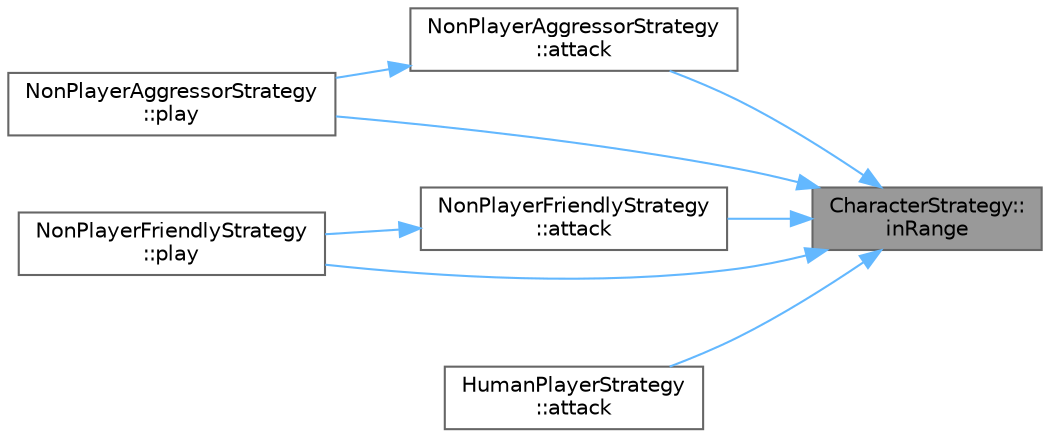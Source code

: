 digraph "CharacterStrategy::inRange"
{
 // LATEX_PDF_SIZE
  bgcolor="transparent";
  edge [fontname=Helvetica,fontsize=10,labelfontname=Helvetica,labelfontsize=10];
  node [fontname=Helvetica,fontsize=10,shape=box,height=0.2,width=0.4];
  rankdir="RL";
  Node1 [id="Node000001",label="CharacterStrategy::\linRange",height=0.2,width=0.4,color="gray40", fillcolor="grey60", style="filled", fontcolor="black",tooltip="method that checks if the character is in range to attack/interact with"];
  Node1 -> Node2 [id="edge1_Node000001_Node000002",dir="back",color="steelblue1",style="solid",tooltip=" "];
  Node2 [id="Node000002",label="NonPlayerAggressorStrategy\l::attack",height=0.2,width=0.4,color="grey40", fillcolor="white", style="filled",URL="$class_non_player_aggressor_strategy.html#ad2e7c45f9b31c30ff5a170a34fa928dc",tooltip="method that attacks the player if in range"];
  Node2 -> Node3 [id="edge2_Node000002_Node000003",dir="back",color="steelblue1",style="solid",tooltip=" "];
  Node3 [id="Node000003",label="NonPlayerAggressorStrategy\l::play",height=0.2,width=0.4,color="grey40", fillcolor="white", style="filled",URL="$class_non_player_aggressor_strategy.html#a3b1902a785f42d4f0926e2da6e270a3e",tooltip="method that plays the npc's turn depending on its strategy"];
  Node1 -> Node4 [id="edge3_Node000001_Node000004",dir="back",color="steelblue1",style="solid",tooltip=" "];
  Node4 [id="Node000004",label="NonPlayerFriendlyStrategy\l::attack",height=0.2,width=0.4,color="grey40", fillcolor="white", style="filled",URL="$class_non_player_friendly_strategy.html#af1341ac70cee3ad690fce32cd0723a04",tooltip="method that attacks the player if in range"];
  Node4 -> Node5 [id="edge4_Node000004_Node000005",dir="back",color="steelblue1",style="solid",tooltip=" "];
  Node5 [id="Node000005",label="NonPlayerFriendlyStrategy\l::play",height=0.2,width=0.4,color="grey40", fillcolor="white", style="filled",URL="$class_non_player_friendly_strategy.html#a8fd915ad9af156309e3babc9a2b85b95",tooltip="method that plays the npc's turn depending on its strategy"];
  Node1 -> Node6 [id="edge5_Node000001_Node000006",dir="back",color="steelblue1",style="solid",tooltip=" "];
  Node6 [id="Node000006",label="HumanPlayerStrategy\l::attack",height=0.2,width=0.4,color="grey40", fillcolor="white", style="filled",URL="$class_human_player_strategy.html#a28bb22557f3a90643955784b22e6b521",tooltip="method that attacks the npc"];
  Node1 -> Node3 [id="edge6_Node000001_Node000003",dir="back",color="steelblue1",style="solid",tooltip=" "];
  Node1 -> Node5 [id="edge7_Node000001_Node000005",dir="back",color="steelblue1",style="solid",tooltip=" "];
}
